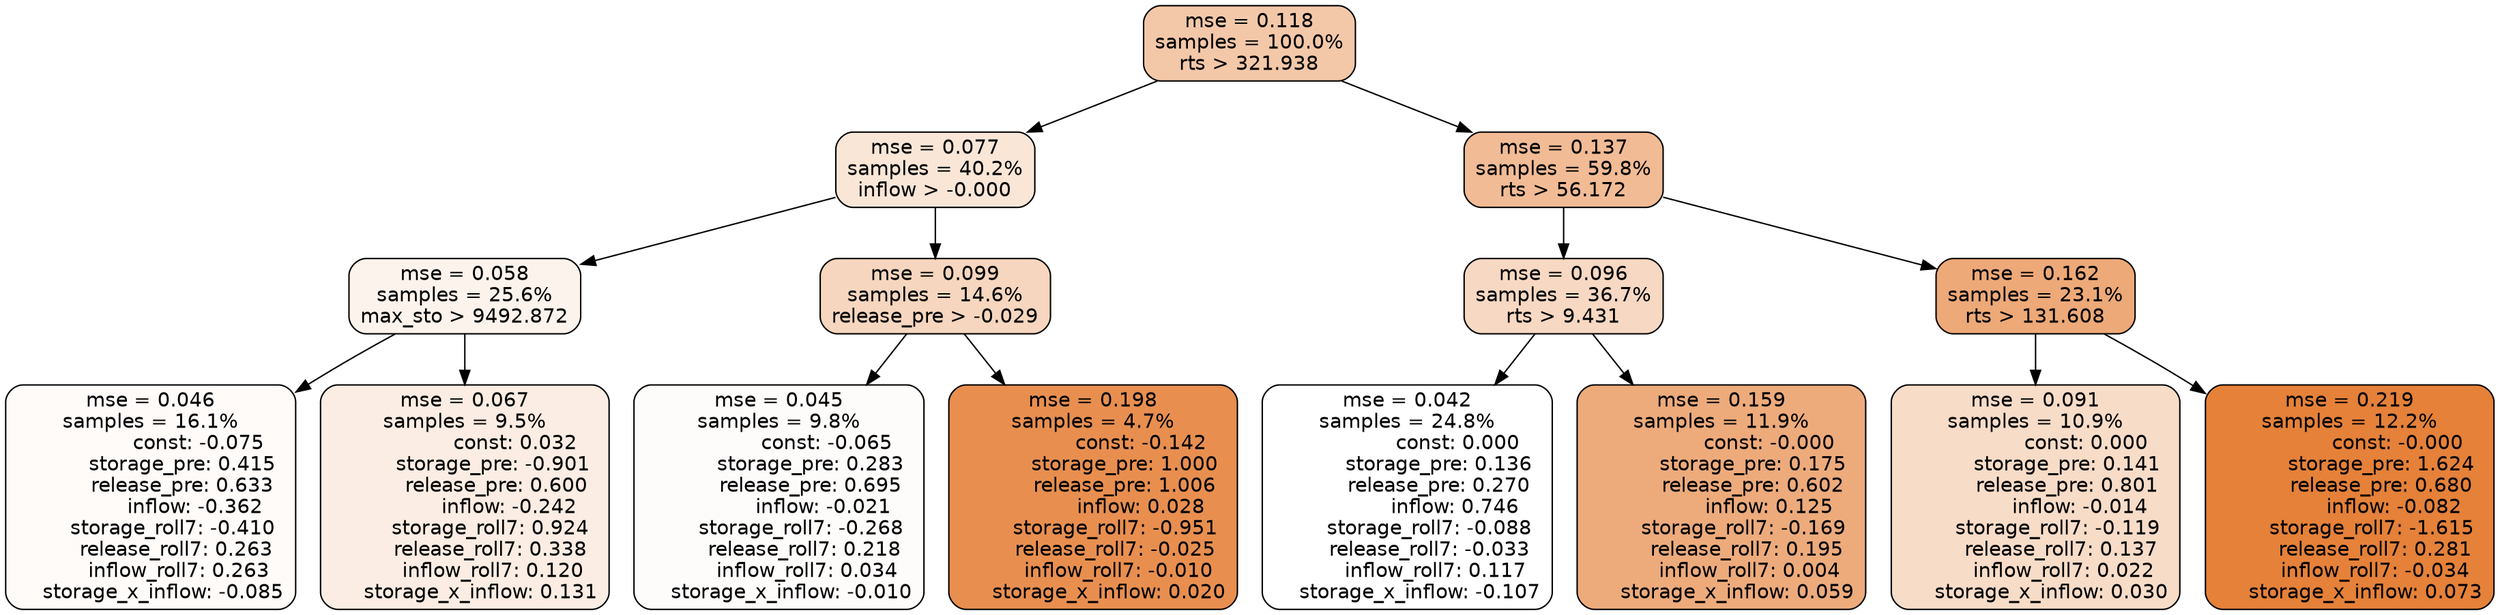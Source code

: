 digraph tree {
node [shape=rectangle, style="filled, rounded", color="black", fontname=helvetica] ;
edge [fontname=helvetica] ;
	"0" [label="mse = 0.118
samples = 100.0%
rts > 321.938", fillcolor="#f3c8a9"]
	"8" [label="mse = 0.077
samples = 40.2%
inflow > -0.000", fillcolor="#f9e6d7"]
	"1" [label="mse = 0.137
samples = 59.8%
rts > 56.172", fillcolor="#f1bb95"]
	"9" [label="mse = 0.058
samples = 25.6%
max_sto > 9492.872", fillcolor="#fcf3ec"]
	"12" [label="mse = 0.099
samples = 14.6%
release_pre > -0.029", fillcolor="#f6d6be"]
	"2" [label="mse = 0.096
samples = 36.7%
rts > 9.431", fillcolor="#f7d8c2"]
	"5" [label="mse = 0.162
samples = 23.1%
rts > 131.608", fillcolor="#eda978"]
	"10" [label="mse = 0.046
samples = 16.1%
               const: -0.075
          storage_pre: 0.415
          release_pre: 0.633
              inflow: -0.362
       storage_roll7: -0.410
        release_roll7: 0.263
         inflow_roll7: 0.263
    storage_x_inflow: -0.085", fillcolor="#fefbf9"]
	"11" [label="mse = 0.067
samples = 9.5%
                const: 0.032
         storage_pre: -0.901
          release_pre: 0.600
              inflow: -0.242
        storage_roll7: 0.924
        release_roll7: 0.338
         inflow_roll7: 0.120
     storage_x_inflow: 0.131", fillcolor="#fbede3"]
	"13" [label="mse = 0.045
samples = 9.8%
               const: -0.065
          storage_pre: 0.283
          release_pre: 0.695
              inflow: -0.021
       storage_roll7: -0.268
        release_roll7: 0.218
         inflow_roll7: 0.034
    storage_x_inflow: -0.010", fillcolor="#fefcfb"]
	"14" [label="mse = 0.198
samples = 4.7%
               const: -0.142
          storage_pre: 1.000
          release_pre: 1.006
               inflow: 0.028
       storage_roll7: -0.951
       release_roll7: -0.025
        inflow_roll7: -0.010
     storage_x_inflow: 0.020", fillcolor="#e88f50"]
	"3" [label="mse = 0.042
samples = 24.8%
                const: 0.000
          storage_pre: 0.136
          release_pre: 0.270
               inflow: 0.746
       storage_roll7: -0.088
       release_roll7: -0.033
         inflow_roll7: 0.117
    storage_x_inflow: -0.107", fillcolor="#ffffff"]
	"4" [label="mse = 0.159
samples = 11.9%
               const: -0.000
          storage_pre: 0.175
          release_pre: 0.602
               inflow: 0.125
       storage_roll7: -0.169
        release_roll7: 0.195
         inflow_roll7: 0.004
     storage_x_inflow: 0.059", fillcolor="#edab7c"]
	"7" [label="mse = 0.091
samples = 10.9%
                const: 0.000
          storage_pre: 0.141
          release_pre: 0.801
              inflow: -0.014
       storage_roll7: -0.119
        release_roll7: 0.137
         inflow_roll7: 0.022
     storage_x_inflow: 0.030", fillcolor="#f7dcc8"]
	"6" [label="mse = 0.219
samples = 12.2%
               const: -0.000
          storage_pre: 1.624
          release_pre: 0.680
              inflow: -0.082
       storage_roll7: -1.615
        release_roll7: 0.281
        inflow_roll7: -0.034
     storage_x_inflow: 0.073", fillcolor="#e58139"]

	"0" -> "1"
	"0" -> "8"
	"8" -> "9"
	"8" -> "12"
	"1" -> "2"
	"1" -> "5"
	"9" -> "10"
	"9" -> "11"
	"12" -> "13"
	"12" -> "14"
	"2" -> "3"
	"2" -> "4"
	"5" -> "6"
	"5" -> "7"
}